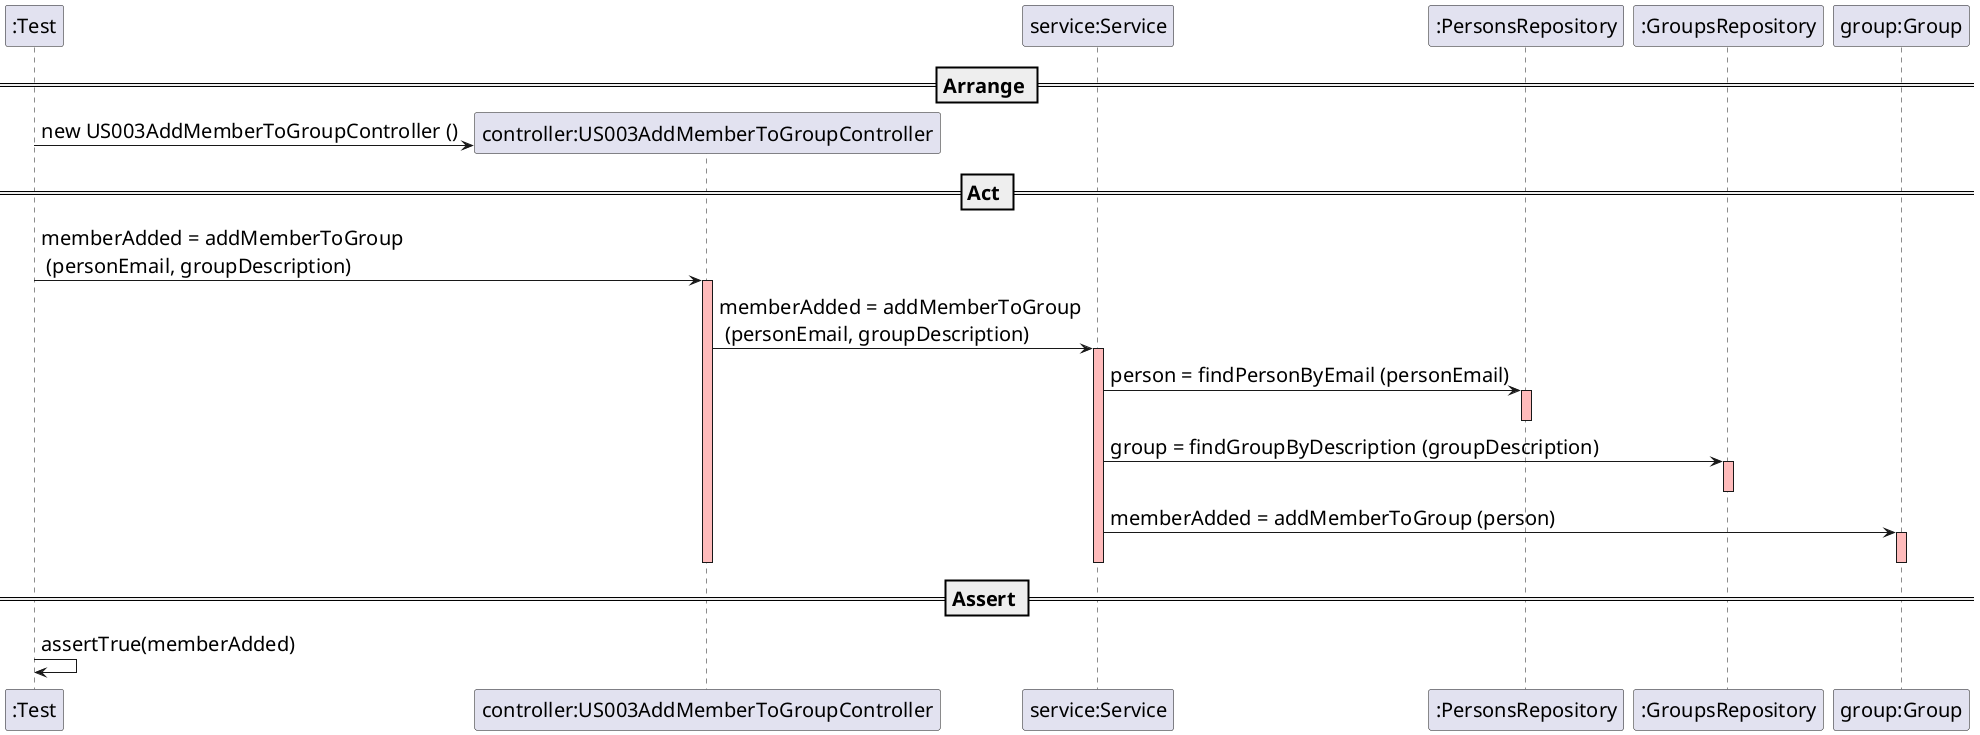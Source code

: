.@startuml
skinparam DefaultFontSize 20
create ":Test"

== Arrange ==

create "controller:US003AddMemberToGroupController"
":Test" -> "controller:US003AddMemberToGroupController" : new US003AddMemberToGroupController ()

== Act ==

":Test" -> "controller:US003AddMemberToGroupController" : memberAdded = addMemberToGroup \n (personEmail, groupDescription)
activate "controller:US003AddMemberToGroupController" #FFBBBB

participant "service:Service"
"controller:US003AddMemberToGroupController" -> "service:Service" : memberAdded = addMemberToGroup\n (personEmail, groupDescription)
activate "service:Service" #FFBBBB

participant ":PersonsRepository"
"service:Service" -> ":PersonsRepository" : person = findPersonByEmail (personEmail)
activate ":PersonsRepository" #FFBBBB
deactivate ":PersonsRepository" #FFBBBB

participant ":GroupsRepository"
"service:Service" -> ":GroupsRepository" : group = findGroupByDescription (groupDescription)
activate ":GroupsRepository" #FFBBBB
deactivate ":GroupsRepository" #FFBBBB

participant "group:Group"
"service:Service" -> "group:Group" : memberAdded = addMemberToGroup (person)
activate "group:Group" #FFBBBB
deactivate "group:Group" #FFBBBB
deactivate "controller:US003AddMemberToGroupController" #FFBBBB
deactivate "service:Service" #FFBBBB

== Assert ==

":Test" -> ":Test" : assertTrue(memberAdded)

@enduml